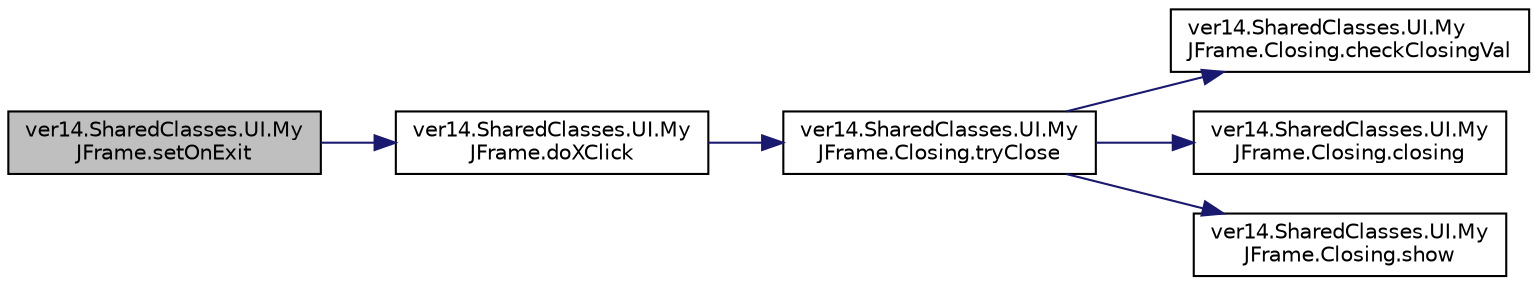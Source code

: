 digraph "ver14.SharedClasses.UI.MyJFrame.setOnExit"
{
 // LATEX_PDF_SIZE
  edge [fontname="Helvetica",fontsize="10",labelfontname="Helvetica",labelfontsize="10"];
  node [fontname="Helvetica",fontsize="10",shape=record];
  rankdir="LR";
  Node1 [label="ver14.SharedClasses.UI.My\lJFrame.setOnExit",height=0.2,width=0.4,color="black", fillcolor="grey75", style="filled", fontcolor="black",tooltip=" "];
  Node1 -> Node2 [color="midnightblue",fontsize="10",style="solid",fontname="Helvetica"];
  Node2 [label="ver14.SharedClasses.UI.My\lJFrame.doXClick",height=0.2,width=0.4,color="black", fillcolor="white", style="filled",URL="$classver14_1_1_shared_classes_1_1_u_i_1_1_my_j_frame.html#a6d9cb34aec36e12521e92d866eabbd64",tooltip=" "];
  Node2 -> Node3 [color="midnightblue",fontsize="10",style="solid",fontname="Helvetica"];
  Node3 [label="ver14.SharedClasses.UI.My\lJFrame.Closing.tryClose",height=0.2,width=0.4,color="black", fillcolor="white", style="filled",URL="$interfacever14_1_1_shared_classes_1_1_u_i_1_1_my_j_frame_1_1_closing.html#a2bb7900dc27ec74c8c85072122c94aca",tooltip=" "];
  Node3 -> Node4 [color="midnightblue",fontsize="10",style="solid",fontname="Helvetica"];
  Node4 [label="ver14.SharedClasses.UI.My\lJFrame.Closing.checkClosingVal",height=0.2,width=0.4,color="black", fillcolor="white", style="filled",URL="$interfacever14_1_1_shared_classes_1_1_u_i_1_1_my_j_frame_1_1_closing.html#a8e007ca8122d9317ad6feee8728939b6",tooltip=" "];
  Node3 -> Node5 [color="midnightblue",fontsize="10",style="solid",fontname="Helvetica"];
  Node5 [label="ver14.SharedClasses.UI.My\lJFrame.Closing.closing",height=0.2,width=0.4,color="black", fillcolor="white", style="filled",URL="$interfacever14_1_1_shared_classes_1_1_u_i_1_1_my_j_frame_1_1_closing.html#a89e58e9dd5b3305edf88a73b149f5bbb",tooltip=" "];
  Node3 -> Node6 [color="midnightblue",fontsize="10",style="solid",fontname="Helvetica"];
  Node6 [label="ver14.SharedClasses.UI.My\lJFrame.Closing.show",height=0.2,width=0.4,color="black", fillcolor="white", style="filled",URL="$interfacever14_1_1_shared_classes_1_1_u_i_1_1_my_j_frame_1_1_closing.html#a7f2969b34427a68b843453d48d99ac5b",tooltip=" "];
}
